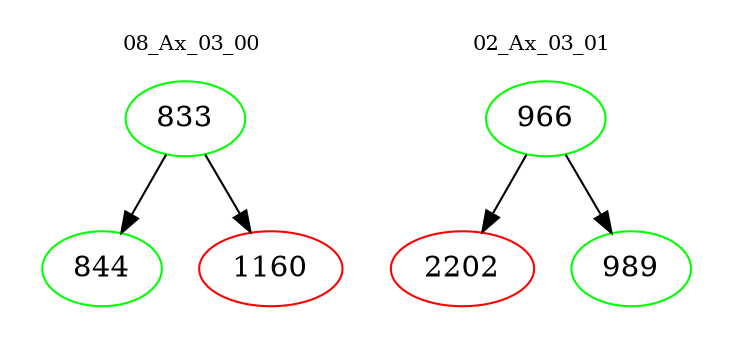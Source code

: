 digraph{
subgraph cluster_0 {
color = white
label = "08_Ax_03_00";
fontsize=10;
T0_833 [label="833", color="green"]
T0_833 -> T0_844 [color="black"]
T0_844 [label="844", color="green"]
T0_833 -> T0_1160 [color="black"]
T0_1160 [label="1160", color="red"]
}
subgraph cluster_1 {
color = white
label = "02_Ax_03_01";
fontsize=10;
T1_966 [label="966", color="green"]
T1_966 -> T1_2202 [color="black"]
T1_2202 [label="2202", color="red"]
T1_966 -> T1_989 [color="black"]
T1_989 [label="989", color="green"]
}
}
